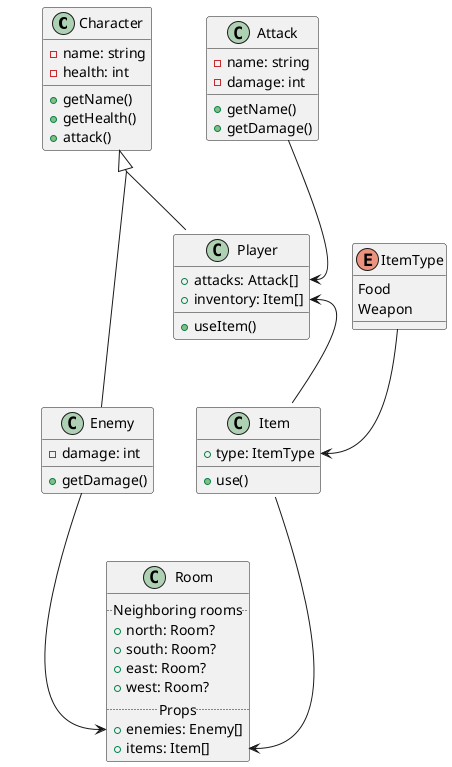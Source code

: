 @startuml
skinparam groupInheritance 2

class "Character" as Character {
  -name: string
  -health: int
  +getName()
  +getHealth()
  +attack()
}

class "Enemy" as Enemy {
  -damage: int
  +getDamage()
}

class "Attack" as Attack {
  -name: string
  -damage: int
  +getName()
  +getDamage()
}

class "Player" as Player {
  +attacks: Attack[]
  +inventory: Item[]
  +useItem()
}


enum "ItemType" as ItemType {
  Food
  Weapon
}

class "Item" as Item {
  +type: ItemType
  +use()
}

class "Room" as Room {
  .. Neighboring rooms ..
  +north: Room?
  +south: Room?
  +east: Room?
  +west: Room?
  .. Props ..
  +enemies: Enemy[]
  +items: Item[]
}

ItemType --> Item::type
Item --> Room::items

Enemy --> Room::enemies

Attack --> Player::attacks
Player::inventory <-- Item

Character <|-- Player
Character <|-- Enemy

@enduml
